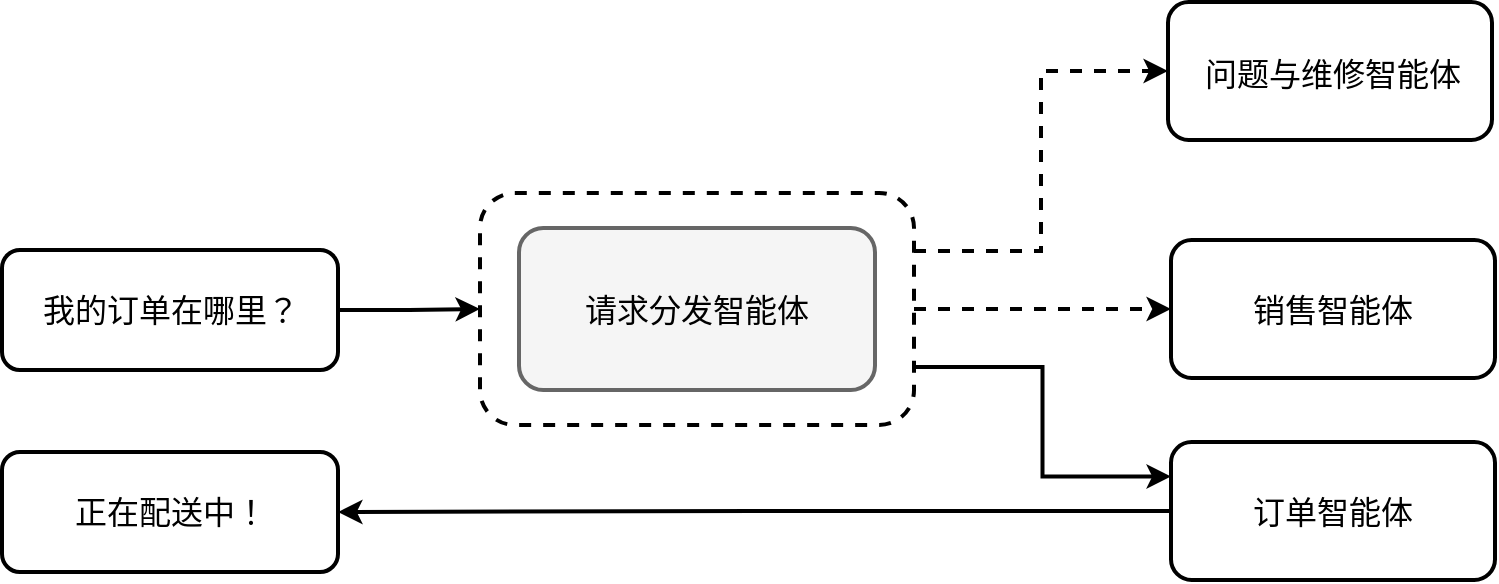 <mxfile version="28.0.5">
  <diagram name="Page-1" id="qr48UalCv6BhAmQ7tV-3">
    <mxGraphModel dx="1634" dy="790" grid="0" gridSize="10" guides="1" tooltips="1" connect="1" arrows="1" fold="1" page="0" pageScale="1" pageWidth="850" pageHeight="1100" math="0" shadow="0">
      <root>
        <mxCell id="0" />
        <mxCell id="1" parent="0" />
        <mxCell id="49ZTAuXhsWwHGIT76fu1-17" style="edgeStyle=orthogonalEdgeStyle;rounded=0;orthogonalLoop=1;jettySize=auto;html=1;exitX=0;exitY=0.5;exitDx=0;exitDy=0;entryX=1;entryY=0.5;entryDx=0;entryDy=0;strokeWidth=2;" edge="1" parent="1" source="49ZTAuXhsWwHGIT76fu1-13" target="49ZTAuXhsWwHGIT76fu1-4">
          <mxGeometry relative="1" as="geometry" />
        </mxCell>
        <mxCell id="49ZTAuXhsWwHGIT76fu1-13" value="" style="rounded=1;whiteSpace=wrap;html=1;strokeWidth=2;" vertex="1" parent="1">
          <mxGeometry x="563.5" y="310" width="162" height="69" as="geometry" />
        </mxCell>
        <mxCell id="49ZTAuXhsWwHGIT76fu1-12" value="" style="rounded=1;whiteSpace=wrap;html=1;strokeWidth=2;" vertex="1" parent="1">
          <mxGeometry x="563.5" y="209" width="162" height="69" as="geometry" />
        </mxCell>
        <mxCell id="49ZTAuXhsWwHGIT76fu1-11" value="" style="rounded=1;whiteSpace=wrap;html=1;strokeWidth=2;" vertex="1" parent="1">
          <mxGeometry x="562" y="90" width="162" height="69" as="geometry" />
        </mxCell>
        <mxCell id="49ZTAuXhsWwHGIT76fu1-14" style="edgeStyle=orthogonalEdgeStyle;rounded=0;orthogonalLoop=1;jettySize=auto;html=1;exitX=1;exitY=0.25;exitDx=0;exitDy=0;entryX=0;entryY=0.5;entryDx=0;entryDy=0;dashed=1;strokeWidth=2;" edge="1" parent="1" source="49ZTAuXhsWwHGIT76fu1-10" target="49ZTAuXhsWwHGIT76fu1-11">
          <mxGeometry relative="1" as="geometry" />
        </mxCell>
        <mxCell id="49ZTAuXhsWwHGIT76fu1-15" style="edgeStyle=orthogonalEdgeStyle;rounded=0;orthogonalLoop=1;jettySize=auto;html=1;exitX=1;exitY=0.5;exitDx=0;exitDy=0;entryX=0;entryY=0.5;entryDx=0;entryDy=0;dashed=1;strokeWidth=2;" edge="1" parent="1" source="49ZTAuXhsWwHGIT76fu1-10" target="49ZTAuXhsWwHGIT76fu1-12">
          <mxGeometry relative="1" as="geometry" />
        </mxCell>
        <mxCell id="49ZTAuXhsWwHGIT76fu1-16" style="edgeStyle=orthogonalEdgeStyle;rounded=0;orthogonalLoop=1;jettySize=auto;html=1;exitX=1;exitY=0.75;exitDx=0;exitDy=0;entryX=0;entryY=0.25;entryDx=0;entryDy=0;strokeWidth=2;" edge="1" parent="1" source="49ZTAuXhsWwHGIT76fu1-10" target="49ZTAuXhsWwHGIT76fu1-13">
          <mxGeometry relative="1" as="geometry" />
        </mxCell>
        <mxCell id="49ZTAuXhsWwHGIT76fu1-10" value="" style="rounded=1;whiteSpace=wrap;html=1;dashed=1;strokeWidth=2;" vertex="1" parent="1">
          <mxGeometry x="218" y="185.5" width="217" height="116" as="geometry" />
        </mxCell>
        <mxCell id="49ZTAuXhsWwHGIT76fu1-9" value="" style="rounded=1;whiteSpace=wrap;html=1;strokeWidth=2;fillColor=#f5f5f5;fontColor=#333333;strokeColor=#666666;" vertex="1" parent="1">
          <mxGeometry x="237.5" y="203" width="178" height="81" as="geometry" />
        </mxCell>
        <mxCell id="49ZTAuXhsWwHGIT76fu1-4" value="" style="rounded=1;whiteSpace=wrap;html=1;strokeWidth=2;" vertex="1" parent="1">
          <mxGeometry x="-21" y="315" width="168" height="60" as="geometry" />
        </mxCell>
        <mxCell id="49ZTAuXhsWwHGIT76fu1-18" style="edgeStyle=orthogonalEdgeStyle;rounded=0;orthogonalLoop=1;jettySize=auto;html=1;exitX=1;exitY=0.5;exitDx=0;exitDy=0;entryX=0;entryY=0.5;entryDx=0;entryDy=0;strokeWidth=2;" edge="1" parent="1" source="49ZTAuXhsWwHGIT76fu1-2" target="49ZTAuXhsWwHGIT76fu1-10">
          <mxGeometry relative="1" as="geometry" />
        </mxCell>
        <mxCell id="49ZTAuXhsWwHGIT76fu1-2" value="" style="rounded=1;whiteSpace=wrap;html=1;strokeWidth=2;" vertex="1" parent="1">
          <mxGeometry x="-21" y="214" width="168" height="60" as="geometry" />
        </mxCell>
        <mxCell id="49ZTAuXhsWwHGIT76fu1-1" value="&lt;font style=&quot;font-size: 16px;&quot;&gt;我的订单在哪里？&lt;/font&gt;" style="text;html=1;align=center;verticalAlign=middle;whiteSpace=wrap;rounded=0;" vertex="1" parent="1">
          <mxGeometry x="-5.5" y="229" width="137" height="30" as="geometry" />
        </mxCell>
        <mxCell id="49ZTAuXhsWwHGIT76fu1-3" value="&lt;font style=&quot;font-size: 16px;&quot;&gt;正在配送中！&lt;/font&gt;" style="text;html=1;align=center;verticalAlign=middle;whiteSpace=wrap;rounded=0;" vertex="1" parent="1">
          <mxGeometry x="10.5" y="330" width="105" height="30" as="geometry" />
        </mxCell>
        <mxCell id="49ZTAuXhsWwHGIT76fu1-5" value="&lt;span style=&quot;font-size: 16px;&quot;&gt;请求分发智能体&lt;/span&gt;" style="text;html=1;align=center;verticalAlign=middle;whiteSpace=wrap;rounded=0;" vertex="1" parent="1">
          <mxGeometry x="268" y="228.5" width="117" height="30" as="geometry" />
        </mxCell>
        <mxCell id="49ZTAuXhsWwHGIT76fu1-6" value="&lt;span style=&quot;font-size: 16px;&quot;&gt;问题与维修智能体&lt;/span&gt;" style="text;html=1;align=center;verticalAlign=middle;whiteSpace=wrap;rounded=0;" vertex="1" parent="1">
          <mxGeometry x="576" y="111" width="137" height="30" as="geometry" />
        </mxCell>
        <mxCell id="49ZTAuXhsWwHGIT76fu1-7" value="&lt;span style=&quot;font-size: 16px;&quot;&gt;销售智能体&lt;/span&gt;" style="text;html=1;align=center;verticalAlign=middle;whiteSpace=wrap;rounded=0;" vertex="1" parent="1">
          <mxGeometry x="576" y="228.5" width="137" height="30" as="geometry" />
        </mxCell>
        <mxCell id="49ZTAuXhsWwHGIT76fu1-8" value="&lt;span style=&quot;font-size: 16px;&quot;&gt;订单智能体&lt;/span&gt;" style="text;html=1;align=center;verticalAlign=middle;whiteSpace=wrap;rounded=0;" vertex="1" parent="1">
          <mxGeometry x="576" y="329.5" width="137" height="30" as="geometry" />
        </mxCell>
      </root>
    </mxGraphModel>
  </diagram>
</mxfile>
